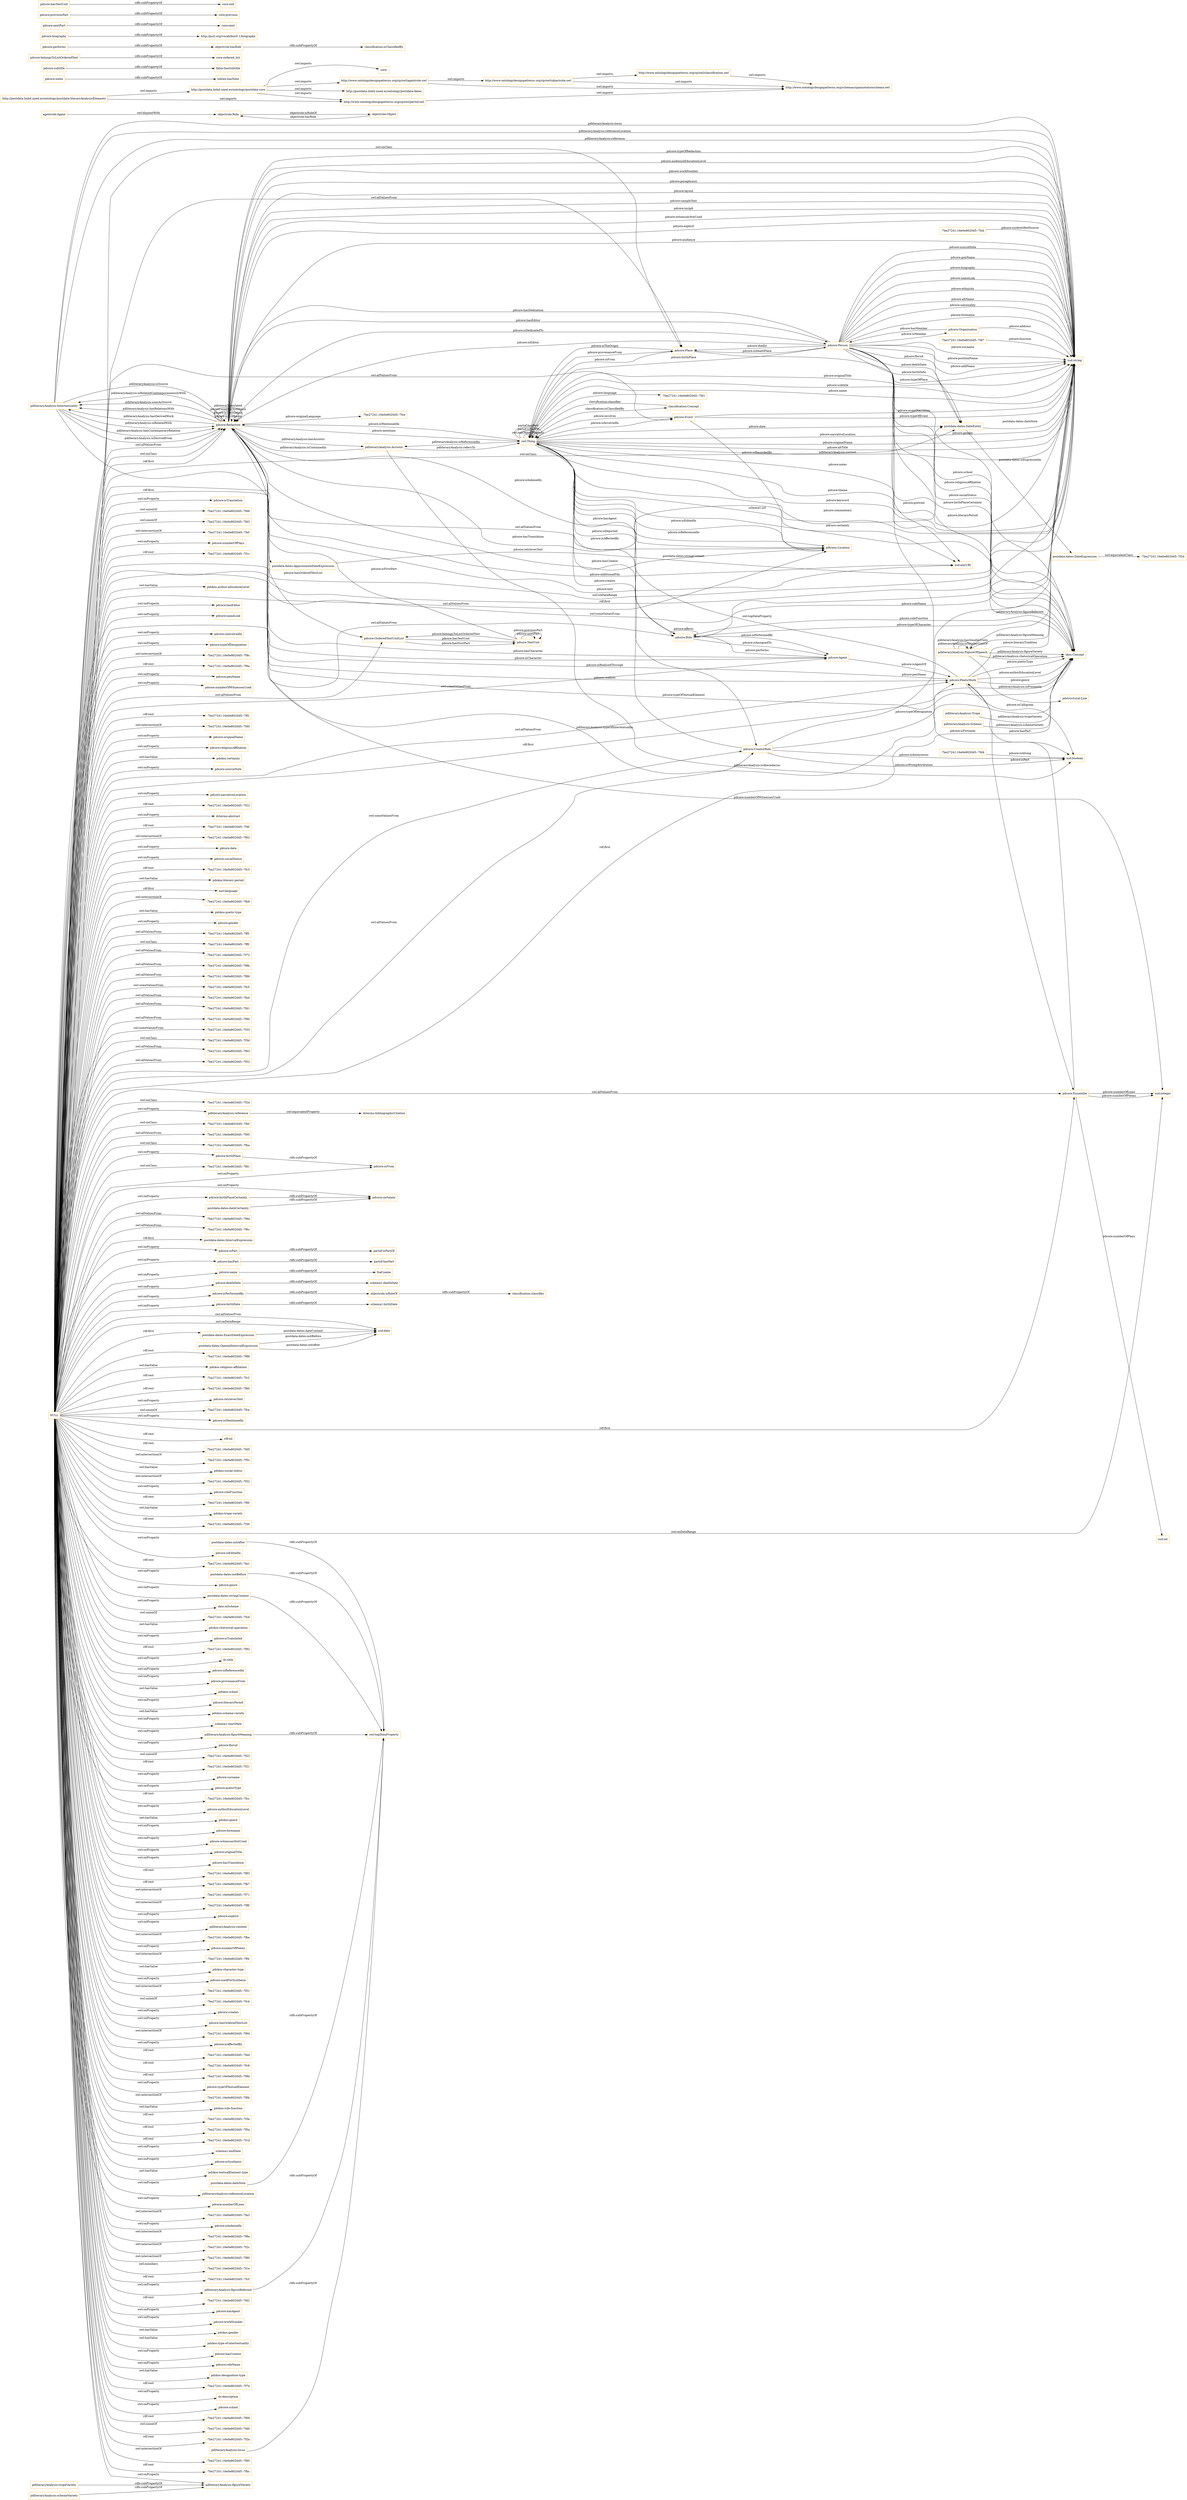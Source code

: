 digraph ar2dtool_diagram { 
rankdir=LR;
size="1501"
node [shape = rectangle, color="orange"]; "pdliteraryAnalysis:Intertextuality" "pdliteraryAnalysis:Trope" "-7be27241:16e0e8020d5:-7ff5" "pdstructural:Line" "-7be27241:16e0e8020d5:-7ff0" "pdliteraryAnalysis:Scheme" "pdliteraryAnalysis:Acrostic" "pdliteraryAnalysis:FigureOfSpeech" "pdcore:Role" "pdcore:OrderedTextUnitList" "agentrole:Agent" "pdcore:Agent" "pdcore:CreatorRole" "pdcore:Person" "-7be27241:16e0e8020d5:-7fd7" "pdcore:Organisation" "pdcore:Redaction" "-7be27241:16e0e8020d5:-7f72" "pdcore:Ensemble" "-7be27241:16e0e8020d5:-7f8b" "-7be27241:16e0e8020d5:-7f86" "-7be27241:16e0e8020d5:-7fc5" "-7be27241:16e0e8020d5:-7fa4" "-7be27241:16e0e8020d5:-7f41" "-7be27241:16e0e8020d5:-7f90" "pdcore:TextUnit" "-7be27241:16e0e8020d5:-7f33" "-7be27241:16e0e8020d5:-7f5d" "-7be27241:16e0e8020d5:-7f63" "-7be27241:16e0e8020d5:-7f52" "skos:Concept" "pdcore:Place" "postdata-dates:DateEntity" "-7be27241:16e0e8020d5:-7f2d" "-7be27241:16e0e8020d5:-7fbf" "-7be27241:16e0e8020d5:-7f95" "-7be27241:16e0e8020d5:-7fcb" "pdcore:Event" "-7be27241:16e0e8020d5:-7fba" "-7be27241:16e0e8020d5:-7fd4" "-7be27241:16e0e8020d5:-7f81" "pdtrans:Location" "pdcore:PoeticWork" "-7be27241:16e0e8020d5:-7f9d" "-7be27241:16e0e8020d5:-7f6c" "owl:Thing" "objectrole:Role" "objectrole:Object" "postdata-dates:OpenedIntervalExpression" "postdata-dates:IntervalExpression" "postdata-dates:ExactDateExpression" "postdata-dates:DateExpression" "-7be27241:16e0e8020d5:-7f24" "postdata-dates:ApproximateDateExpression" "classification:Concept" ; /*classes style*/
	"pdliteraryAnalysis:reference" -> "dcterms:bibliographicCitation" [ label = "owl:equivalentProperty" ];
	"objectrole:isRoleOf" -> "classification:classifies" [ label = "rdfs:subPropertyOf" ];
	"pdcore:birthPlace" -> "pdcore:isFrom" [ label = "rdfs:subPropertyOf" ];
	"http://www.ontologydesignpatterns.org/cp/owl/classification.owl" -> "http://www.ontologydesignpatterns.org/schemas/cpannotationschema.owl" [ label = "owl:imports" ];
	"pdcore:birthPlaceCertainty" -> "pdcore:certainty" [ label = "rdfs:subPropertyOf" ];
	"pdcore:notes" -> "bibtex:hasNote" [ label = "rdfs:subPropertyOf" ];
	"http://www.ontologydesignpatterns.org/cp/owl/agentrole.owl" -> "http://www.ontologydesignpatterns.org/cp/owl/objectrole.owl" [ label = "owl:imports" ];
	"http://www.ontologydesignpatterns.org/cp/owl/agentrole.owl" -> "http://www.ontologydesignpatterns.org/schemas/cpannotationschema.owl" [ label = "owl:imports" ];
	"pdcore:subtitle" -> "fabio:hasSubtitle" [ label = "rdfs:subPropertyOf" ];
	"pdcore:belongsToListOrderedText" -> "core:ordered_list" [ label = "rdfs:subPropertyOf" ];
	"pdliteraryAnalysis:schemeVariety" -> "pdliteraryAnalysis:figureVariety" [ label = "rdfs:subPropertyOf" ];
	"pdcore:isPart" -> "partof:isPartOf" [ label = "rdfs:subPropertyOf" ];
	"postdata-dates:dateCertainty" -> "pdcore:certainty" [ label = "rdfs:subPropertyOf" ];
	"postdata-dates:notBefore" -> "owl:topDataProperty" [ label = "rdfs:subPropertyOf" ];
	"pdcore:performs" -> "objectrole:hasRole" [ label = "rdfs:subPropertyOf" ];
	"http://www.ontologydesignpatterns.org/cp/owl/objectrole.owl" -> "http://www.ontologydesignpatterns.org/cp/owl/classification.owl" [ label = "owl:imports" ];
	"http://www.ontologydesignpatterns.org/cp/owl/objectrole.owl" -> "http://www.ontologydesignpatterns.org/schemas/cpannotationschema.owl" [ label = "owl:imports" ];
	"pdcore:biography" -> "http://purl.org/vocab/bio/0.1/biography" [ label = "rdfs:subPropertyOf" ];
	"pdcore:hasPart" -> "partof:hasPart" [ label = "rdfs:subPropertyOf" ];
	"pdcore:nextPart" -> "core:next" [ label = "rdfs:subPropertyOf" ];
	"pdliteraryAnalysis:locus" -> "owl:topDataProperty" [ label = "rdfs:subPropertyOf" ];
	"pdcore:name" -> "foaf:name" [ label = "rdfs:subPropertyOf" ];
	"postdata-dates:dateNote" -> "owl:topDataProperty" [ label = "rdfs:subPropertyOf" ];
	"http://postdata.linhd.uned.es/ontology/postdata-literaryAnalysisElements" -> "http://postdata.linhd.uned.es/ontology/postdata-core" [ label = "owl:imports" ];
	"http://postdata.linhd.uned.es/ontology/postdata-literaryAnalysisElements" -> "http://www.ontologydesignpatterns.org/cp/owl/partof.owl" [ label = "owl:imports" ];
	"postdata-dates:notAfter" -> "owl:topDataProperty" [ label = "rdfs:subPropertyOf" ];
	"pdcore:deathDate" -> "schema1:deathDate" [ label = "rdfs:subPropertyOf" ];
	"pdcore:isPerformedBy" -> "objectrole:isRoleOf" [ label = "rdfs:subPropertyOf" ];
	"pdliteraryAnalysis:figureMeaning" -> "owl:topDataProperty" [ label = "rdfs:subPropertyOf" ];
	"agentrole:Agent" -> "objectrole:Role" [ label = "owl:disjointWith" ];
	"postdata-dates:DateExpression" -> "-7be27241:16e0e8020d5:-7f24" [ label = "owl:equivalentClass" ];
	"pdliteraryAnalysis:tropeVariety" -> "pdliteraryAnalysis:figureVariety" [ label = "rdfs:subPropertyOf" ];
	"objectrole:hasRole" -> "classification:isClassifiedBy" [ label = "rdfs:subPropertyOf" ];
	"http://postdata.linhd.uned.es/ontology/postdata-core" -> "http://postdata.linhd.uned.es/ontology/postdata-dates" [ label = "owl:imports" ];
	"http://postdata.linhd.uned.es/ontology/postdata-core" -> "http://www.ontologydesignpatterns.org/cp/owl/partof.owl" [ label = "owl:imports" ];
	"http://postdata.linhd.uned.es/ontology/postdata-core" -> "http://www.ontologydesignpatterns.org/cp/owl/agentrole.owl" [ label = "owl:imports" ];
	"http://postdata.linhd.uned.es/ontology/postdata-core" -> "core:" [ label = "owl:imports" ];
	"postdata-dates:stringContent" -> "owl:topDataProperty" [ label = "rdfs:subPropertyOf" ];
	"NULL" -> "-7be27241:16e0e8020d5:-7f88" [ label = "rdf:rest" ];
	"NULL" -> "pdskos:religious-affiliation" [ label = "owl:hasValue" ];
	"NULL" -> "-7be27241:16e0e8020d5:-7fc2" [ label = "rdf:rest" ];
	"NULL" -> "pdcore:PoeticWork" [ label = "owl:allValuesFrom" ];
	"NULL" -> "-7be27241:16e0e8020d5:-7f60" [ label = "rdf:rest" ];
	"NULL" -> "pdcore:CreatorRole" [ label = "owl:someValuesFrom" ];
	"NULL" -> "-7be27241:16e0e8020d5:-7f81" [ label = "owl:onClass" ];
	"NULL" -> "pdcore:retrievesText" [ label = "owl:onProperty" ];
	"NULL" -> "-7be27241:16e0e8020d5:-7fc5" [ label = "owl:someValuesFrom" ];
	"NULL" -> "-7be27241:16e0e8020d5:-7fca" [ label = "owl:unionOf" ];
	"NULL" -> "pdcore:PoeticWork" [ label = "rdf:first" ];
	"NULL" -> "-7be27241:16e0e8020d5:-7f52" [ label = "owl:allValuesFrom" ];
	"NULL" -> "pdcore:isMentionedIn" [ label = "owl:onProperty" ];
	"NULL" -> "pdcore:birthDate" [ label = "owl:onProperty" ];
	"NULL" -> "rdf:nil" [ label = "rdf:rest" ];
	"NULL" -> "-7be27241:16e0e8020d5:-7fd5" [ label = "rdf:rest" ];
	"NULL" -> "-7be27241:16e0e8020d5:-7f5c" [ label = "owl:intersectionOf" ];
	"NULL" -> "-7be27241:16e0e8020d5:-7f72" [ label = "owl:allValuesFrom" ];
	"NULL" -> "pdskos:social-status" [ label = "owl:hasValue" ];
	"NULL" -> "pdcore:birthPlaceCertainty" [ label = "owl:onProperty" ];
	"NULL" -> "postdata-dates:IntervalExpression" [ label = "rdf:first" ];
	"NULL" -> "pdliteraryAnalysis:reference" [ label = "owl:onProperty" ];
	"NULL" -> "-7be27241:16e0e8020d5:-7fba" [ label = "owl:onClass" ];
	"NULL" -> "-7be27241:16e0e8020d5:-7f32" [ label = "owl:intersectionOf" ];
	"NULL" -> "pdcore:roleFunction" [ label = "owl:onProperty" ];
	"NULL" -> "-7be27241:16e0e8020d5:-7f6f" [ label = "rdf:rest" ];
	"NULL" -> "-7be27241:16e0e8020d5:-7ff0" [ label = "owl:onClass" ];
	"NULL" -> "pdskos:trope-variety" [ label = "owl:hasValue" ];
	"NULL" -> "-7be27241:16e0e8020d5:-7f30" [ label = "rdf:rest" ];
	"NULL" -> "xsd:date" [ label = "owl:allValuesFrom" ];
	"NULL" -> "pdcore:Role" [ label = "owl:allValuesFrom" ];
	"NULL" -> "pdcore:isEditedIn" [ label = "owl:onProperty" ];
	"NULL" -> "-7be27241:16e0e8020d5:-7fa1" [ label = "rdf:rest" ];
	"NULL" -> "pdcore:genre" [ label = "owl:onProperty" ];
	"NULL" -> "pdcore:OrderedTextUnitList" [ label = "owl:allValuesFrom" ];
	"NULL" -> "skos:inScheme" [ label = "owl:onProperty" ];
	"NULL" -> "-7be27241:16e0e8020d5:-7fcd" [ label = "owl:unionOf" ];
	"NULL" -> "pdskos:rhetorical-operation" [ label = "owl:hasValue" ];
	"NULL" -> "pdcore:CreatorRole" [ label = "owl:allValuesFrom" ];
	"NULL" -> "pdcore:isTranslated" [ label = "owl:onProperty" ];
	"NULL" -> "postdata-dates:DateEntity" [ label = "owl:onClass" ];
	"NULL" -> "-7be27241:16e0e8020d5:-7f92" [ label = "rdf:rest" ];
	"NULL" -> "pdcore:Ensemble" [ label = "owl:allValuesFrom" ];
	"NULL" -> "dc:title" [ label = "owl:onProperty" ];
	"NULL" -> "-7be27241:16e0e8020d5:-7f33" [ label = "owl:someValuesFrom" ];
	"NULL" -> "pdcore:isReferencedIn" [ label = "owl:onProperty" ];
	"NULL" -> "pdcore:Agent" [ label = "owl:someValuesFrom" ];
	"NULL" -> "postdata-dates:ExactDateExpression" [ label = "rdf:first" ];
	"NULL" -> "pdcore:provenanceFrom" [ label = "owl:onProperty" ];
	"NULL" -> "pdskos:school" [ label = "owl:hasValue" ];
	"NULL" -> "skos:Concept" [ label = "rdf:first" ];
	"NULL" -> "pdcore:literaryPeriod" [ label = "owl:onProperty" ];
	"NULL" -> "pdskos:scheme-variety" [ label = "owl:hasValue" ];
	"NULL" -> "schema1:startDate" [ label = "owl:onProperty" ];
	"NULL" -> "xsd:string" [ label = "owl:someValuesFrom" ];
	"NULL" -> "pdcore:floruit" [ label = "owl:onProperty" ];
	"NULL" -> "-7be27241:16e0e8020d5:-7f23" [ label = "owl:unionOf" ];
	"NULL" -> "-7be27241:16e0e8020d5:-7f21" [ label = "rdf:rest" ];
	"NULL" -> "xsd:string" [ label = "owl:onDataRange" ];
	"NULL" -> "pdcore:surname" [ label = "owl:onProperty" ];
	"NULL" -> "pdcore:poeticType" [ label = "owl:onProperty" ];
	"NULL" -> "-7be27241:16e0e8020d5:-7fcc" [ label = "rdf:rest" ];
	"NULL" -> "pdcore:authorEducationLevel" [ label = "owl:onProperty" ];
	"NULL" -> "pdskos:genre" [ label = "owl:hasValue" ];
	"NULL" -> "pdcore:forename" [ label = "owl:onProperty" ];
	"NULL" -> "pdcore:witnessesNotUsed" [ label = "owl:onProperty" ];
	"NULL" -> "pdcore:originalTitle" [ label = "owl:onProperty" ];
	"NULL" -> "pdcore:hasTranslation" [ label = "owl:onProperty" ];
	"NULL" -> "pdcore:name" [ label = "owl:onProperty" ];
	"NULL" -> "-7be27241:16e0e8020d5:-7f83" [ label = "rdf:rest" ];
	"NULL" -> "-7be27241:16e0e8020d5:-7fb7" [ label = "rdf:rest" ];
	"NULL" -> "pdcore:Redaction" [ label = "owl:allValuesFrom" ];
	"NULL" -> "pdcore:isPart" [ label = "owl:onProperty" ];
	"NULL" -> "-7be27241:16e0e8020d5:-7f71" [ label = "owl:intersectionOf" ];
	"NULL" -> "-7be27241:16e0e8020d5:-7f8f" [ label = "owl:intersectionOf" ];
	"NULL" -> "pdliteraryAnalysis:figureMeaning" [ label = "owl:onProperty" ];
	"NULL" -> "pdcore:explicit" [ label = "owl:onProperty" ];
	"NULL" -> "pdliteraryAnalysis:content" [ label = "owl:onProperty" ];
	"NULL" -> "-7be27241:16e0e8020d5:-7fbe" [ label = "owl:intersectionOf" ];
	"NULL" -> "pdcore:numberOfPoems" [ label = "owl:onProperty" ];
	"NULL" -> "-7be27241:16e0e8020d5:-7f95" [ label = "owl:allValuesFrom" ];
	"NULL" -> "-7be27241:16e0e8020d5:-7ff4" [ label = "owl:intersectionOf" ];
	"NULL" -> "pdskos:character-type" [ label = "owl:hasValue" ];
	"NULL" -> "pdcore:isPerformedBy" [ label = "owl:onProperty" ];
	"NULL" -> "pdcore:usedForSynthesis" [ label = "owl:onProperty" ];
	"NULL" -> "-7be27241:16e0e8020d5:-7f51" [ label = "owl:intersectionOf" ];
	"NULL" -> "-7be27241:16e0e8020d5:-7fc4" [ label = "owl:unionOf" ];
	"NULL" -> "pdcore:creates" [ label = "owl:onProperty" ];
	"NULL" -> "pdcore:hasOrderedTextList" [ label = "owl:onProperty" ];
	"NULL" -> "xsd:date" [ label = "owl:onDataRange" ];
	"NULL" -> "-7be27241:16e0e8020d5:-7ff5" [ label = "owl:allValuesFrom" ];
	"NULL" -> "-7be27241:16e0e8020d5:-7f94" [ label = "owl:intersectionOf" ];
	"NULL" -> "pdcore:isAffectedBy" [ label = "owl:onProperty" ];
	"NULL" -> "-7be27241:16e0e8020d5:-7fed" [ label = "rdf:rest" ];
	"NULL" -> "-7be27241:16e0e8020d5:-7fc9" [ label = "rdf:rest" ];
	"NULL" -> "-7be27241:16e0e8020d5:-7f8d" [ label = "rdf:rest" ];
	"NULL" -> "xsd:string" [ label = "rdf:first" ];
	"NULL" -> "pdcore:typeOfTextualElement" [ label = "owl:onProperty" ];
	"NULL" -> "-7be27241:16e0e8020d5:-7f6b" [ label = "owl:intersectionOf" ];
	"NULL" -> "pdskos:role-function" [ label = "owl:hasValue" ];
	"NULL" -> "-7be27241:16e0e8020d5:-7f3e" [ label = "rdf:rest" ];
	"NULL" -> "-7be27241:16e0e8020d5:-7f5a" [ label = "rdf:rest" ];
	"NULL" -> "-7be27241:16e0e8020d5:-7f1d" [ label = "rdf:rest" ];
	"NULL" -> "schema1:endDate" [ label = "owl:onProperty" ];
	"NULL" -> "pdcore:isSynthesis" [ label = "owl:onProperty" ];
	"NULL" -> "pdskos:textualElement-type" [ label = "owl:hasValue" ];
	"NULL" -> "pdliteraryAnalysis:referenceLocation" [ label = "owl:onProperty" ];
	"NULL" -> "pdcore:numberOfLines" [ label = "owl:onProperty" ];
	"NULL" -> "-7be27241:16e0e8020d5:-7fa3" [ label = "owl:intersectionOf" ];
	"NULL" -> "pdcore:isIndexedIn" [ label = "owl:onProperty" ];
	"NULL" -> "-7be27241:16e0e8020d5:-7f8a" [ label = "owl:intersectionOf" ];
	"NULL" -> "-7be27241:16e0e8020d5:-7f2c" [ label = "owl:intersectionOf" ];
	"NULL" -> "-7be27241:16e0e8020d5:-7f80" [ label = "owl:intersectionOf" ];
	"NULL" -> "-7be27241:16e0e8020d5:-7f1e" [ label = "owl:members" ];
	"NULL" -> "-7be27241:16e0e8020d5:-7fcf" [ label = "rdf:rest" ];
	"NULL" -> "-7be27241:16e0e8020d5:-7fd2" [ label = "rdf:rest" ];
	"NULL" -> "pdcore:hasAgent" [ label = "owl:onProperty" ];
	"NULL" -> "-7be27241:16e0e8020d5:-7f63" [ label = "owl:allValuesFrom" ];
	"NULL" -> "pdcore:workNumber" [ label = "owl:onProperty" ];
	"NULL" -> "pdskos:gender" [ label = "owl:hasValue" ];
	"NULL" -> "pdskos:type-of-intertextuality" [ label = "owl:hasValue" ];
	"NULL" -> "-7be27241:16e0e8020d5:-7f9d" [ label = "owl:allValuesFrom" ];
	"NULL" -> "pdcore:hasCreator" [ label = "owl:onProperty" ];
	"NULL" -> "pdcore:roleName" [ label = "owl:onProperty" ];
	"NULL" -> "pdskos:designation-type" [ label = "owl:hasValue" ];
	"NULL" -> "pdcore:deathDate" [ label = "owl:onProperty" ];
	"NULL" -> "-7be27241:16e0e8020d5:-7f7e" [ label = "rdf:rest" ];
	"NULL" -> "pdcore:isFrom" [ label = "owl:onProperty" ];
	"NULL" -> "dc:description" [ label = "owl:onProperty" ];
	"NULL" -> "-7be27241:16e0e8020d5:-7fbf" [ label = "owl:onClass" ];
	"NULL" -> "pdcore:Redaction" [ label = "owl:onClass" ];
	"NULL" -> "pdcore:school" [ label = "owl:onProperty" ];
	"NULL" -> "-7be27241:16e0e8020d5:-7f69" [ label = "rdf:rest" ];
	"NULL" -> "-7be27241:16e0e8020d5:-7f2d" [ label = "owl:onClass" ];
	"NULL" -> "-7be27241:16e0e8020d5:-7fd0" [ label = "owl:unionOf" ];
	"NULL" -> "xsd:integer" [ label = "owl:onDataRange" ];
	"NULL" -> "-7be27241:16e0e8020d5:-7f2a" [ label = "rdf:rest" ];
	"NULL" -> "-7be27241:16e0e8020d5:-7f85" [ label = "owl:intersectionOf" ];
	"NULL" -> "-7be27241:16e0e8020d5:-7fbc" [ label = "rdf:rest" ];
	"NULL" -> "-7be27241:16e0e8020d5:-7fa4" [ label = "owl:allValuesFrom" ];
	"NULL" -> "pdliteraryAnalysis:figureReferent" [ label = "owl:onProperty" ];
	"NULL" -> "pdcore:isTranslation" [ label = "owl:onProperty" ];
	"NULL" -> "-7be27241:16e0e8020d5:-7fd6" [ label = "owl:unionOf" ];
	"NULL" -> "-7be27241:16e0e8020d5:-7f41" [ label = "owl:allValuesFrom" ];
	"NULL" -> "-7be27241:16e0e8020d5:-7fd3" [ label = "owl:unionOf" ];
	"NULL" -> "-7be27241:16e0e8020d5:-7fef" [ label = "owl:intersectionOf" ];
	"NULL" -> "-7be27241:16e0e8020d5:-7f8b" [ label = "owl:allValuesFrom" ];
	"NULL" -> "pdcore:Place" [ label = "owl:onClass" ];
	"NULL" -> "pdcore:numberOfPlays" [ label = "owl:onProperty" ];
	"NULL" -> "-7be27241:16e0e8020d5:-7f1c" [ label = "rdf:rest" ];
	"NULL" -> "pdskos:author-educationLevel" [ label = "owl:hasValue" ];
	"NULL" -> "-7be27241:16e0e8020d5:-7f6c" [ label = "owl:allValuesFrom" ];
	"NULL" -> "pdcore:hasEditor" [ label = "owl:onProperty" ];
	"NULL" -> "pdcore:nameLink" [ label = "owl:onProperty" ];
	"NULL" -> "pdcore:Ensemble" [ label = "rdf:first" ];
	"NULL" -> "pdcore:hasPart" [ label = "owl:onProperty" ];
	"NULL" -> "pdcore:penName" [ label = "owl:onProperty" ];
	"NULL" -> "pdcore:numberOfWitnessesUsed" [ label = "owl:onProperty" ];
	"NULL" -> "pdcore:isInvolvedIn" [ label = "owl:onProperty" ];
	"NULL" -> "pdcore:typeOfDesignation" [ label = "owl:onProperty" ];
	"NULL" -> "-7be27241:16e0e8020d5:-7f9c" [ label = "owl:intersectionOf" ];
	"NULL" -> "pdtrans:Location" [ label = "owl:allValuesFrom" ];
	"NULL" -> "pdcore:Redaction" [ label = "rdf:first" ];
	"NULL" -> "-7be27241:16e0e8020d5:-7f9a" [ label = "rdf:rest" ];
	"NULL" -> "-7be27241:16e0e8020d5:-7ff2" [ label = "rdf:rest" ];
	"NULL" -> "-7be27241:16e0e8020d5:-7f90" [ label = "owl:allValuesFrom" ];
	"NULL" -> "-7be27241:16e0e8020d5:-7f40" [ label = "owl:intersectionOf" ];
	"NULL" -> "pdcore:originalName" [ label = "owl:onProperty" ];
	"NULL" -> "pdcore:religiousAffiliation" [ label = "owl:onProperty" ];
	"NULL" -> "pdskos:certainty" [ label = "owl:hasValue" ];
	"NULL" -> "pdcore:sourceNote" [ label = "owl:onProperty" ];
	"NULL" -> "-7be27241:16e0e8020d5:-7f86" [ label = "owl:allValuesFrom" ];
	"NULL" -> "pdcore:narrativeLocation" [ label = "owl:onProperty" ];
	"NULL" -> "-7be27241:16e0e8020d5:-7f22" [ label = "rdf:rest" ];
	"NULL" -> "dcterms:abstract" [ label = "owl:onProperty" ];
	"NULL" -> "-7be27241:16e0e8020d5:-7f4f" [ label = "rdf:rest" ];
	"NULL" -> "-7be27241:16e0e8020d5:-7f62" [ label = "owl:intersectionOf" ];
	"NULL" -> "pdliteraryAnalysis:figureVariety" [ label = "owl:onProperty" ];
	"NULL" -> "pdcore:certainty" [ label = "owl:onProperty" ];
	"NULL" -> "pdcore:date" [ label = "owl:onProperty" ];
	"NULL" -> "postdata-dates:ApproximateDateExpression" [ label = "rdf:first" ];
	"NULL" -> "pdcore:socialStatus" [ label = "owl:onProperty" ];
	"NULL" -> "pdcore:Place" [ label = "owl:allValuesFrom" ];
	"NULL" -> "-7be27241:16e0e8020d5:-7fc3" [ label = "rdf:rest" ];
	"NULL" -> "pdskos:literary-period" [ label = "owl:hasValue" ];
	"NULL" -> "postdata-dates:DateEntity" [ label = "owl:allValuesFrom" ];
	"NULL" -> "xsd:language" [ label = "rdf:first" ];
	"NULL" -> "-7be27241:16e0e8020d5:-7fb9" [ label = "owl:intersectionOf" ];
	"NULL" -> "postdata-dates:stringContent" [ label = "owl:onProperty" ];
	"NULL" -> "pdskos:poetic-type" [ label = "owl:hasValue" ];
	"NULL" -> "pdcore:gender" [ label = "owl:onProperty" ];
	"NULL" -> "-7be27241:16e0e8020d5:-7f5d" [ label = "owl:onClass" ];
	"NULL" -> "pdcore:Event" [ label = "owl:allValuesFrom" ];
	"NULL" -> "pdcore:birthPlace" [ label = "owl:onProperty" ];
	"pdliteraryAnalysis:figureReferent" -> "owl:topDataProperty" [ label = "rdfs:subPropertyOf" ];
	"pdcore:previousPart" -> "core:previous" [ label = "rdfs:subPropertyOf" ];
	"pdcore:hasTextUnit" -> "core:slot" [ label = "rdfs:subPropertyOf" ];
	"pdcore:birthDate" -> "schema1:birthDate" [ label = "rdfs:subPropertyOf" ];
	"http://www.ontologydesignpatterns.org/cp/owl/partof.owl" -> "http://www.ontologydesignpatterns.org/schemas/cpannotationschema.owl" [ label = "owl:imports" ];
	"pdcore:Redaction" -> "owl:Thing" [ label = "pdcore:mentions" ];
	"pdcore:Person" -> "xsd:boolean" [ label = "pdcore:isFictional" ];
	"owl:Thing" -> "pdcore:Role" [ label = "pdcore:hasAgent" ];
	"owl:Thing" -> "owl:Thing" [ label = "owl:topObjectProperty" ];
	"pdcore:Redaction" -> "pdliteraryAnalysis:Intertextuality" [ label = "pdliteraryAnalysis:isRelatedContemporaneouslyWith" ];
	"pdcore:Role" -> "pdcore:Agent" [ label = "pdcore:isPerformedBy" ];
	"pdcore:Redaction" -> "pdcore:Redaction" [ label = "pdcore:isSynthesis" ];
	"pdliteraryAnalysis:FigureOfSpeech" -> "pdliteraryAnalysis:FigureOfSpeech" [ label = "pdliteraryAnalysis:isSmallerUnitOf" ];
	"owl:Thing" -> "xsd:string" [ label = "pdcore:narrativeLocation" ];
	"pdcore:CreatorRole" -> "xsd:string" [ label = "pdcore:penName" ];
	"pdcore:Ensemble" -> "xsd:integer" [ label = "pdcore:numberOfLines" ];
	"pdcore:Redaction" -> "pdcore:Redaction" [ label = "pdcore:isTranslation" ];
	"pdcore:Redaction" -> "xsd:string" [ label = "pdcore:audienceEducationLevel" ];
	"pdcore:Event" -> "xsd:string" [ label = "pdcore:eventNarration" ];
	"owl:Thing" -> "xsd:string" [ label = "pdcore:originalName" ];
	"pdcore:Redaction" -> "xsd:string" [ label = "pdcore:workNumber" ];
	"pdcore:OrderedTextUnitList" -> "pdcore:TextUnit" [ label = "pdcore:hasTextUnit" ];
	"pdcore:Redaction" -> "pdliteraryAnalysis:Intertextuality" [ label = "pdliteraryAnalysis:usesAsSource" ];
	"pdcore:Redaction" -> "pdcore:Person" [ label = "pdcore:hasEditor" ];
	"owl:Thing" -> "pdliteraryAnalysis:Acrostic" [ label = "pdliteraryAnalysis:isReferencedIn" ];
	"pdcore:Person" -> "pdcore:Redaction" [ label = "pdcore:isEditor" ];
	"owl:Thing" -> "xsd:string" [ label = "pdcore:altTitle" ];
	"pdliteraryAnalysis:FigureOfSpeech" -> "xsd:string" [ label = "pdliteraryAnalysis:figureReferent" ];
	"pdcore:Person" -> "postdata-dates:DateEntity" [ label = "pdcore:floruit" ];
	"pdcore:Person" -> "xsd:string" [ label = "pdcore:surname" ];
	"postdata-dates:DateEntity" -> "postdata-dates:DateExpression" [ label = "postdata-dates:isExpressedAs" ];
	"pdcore:Person" -> "xsd:string" [ label = "pdcore:positionName" ];
	"pdcore:TextUnit" -> "pdcore:TextUnit" [ label = "pdcore:nextPart" ];
	"owl:Thing" -> "pdcore:Role" [ label = "pdcore:isAffectedBy" ];
	"owl:Thing" -> "pdcore:CreatorRole" [ label = "pdcore:hasCreator" ];
	"pdliteraryAnalysis:Acrostic" -> "owl:Thing" [ label = "pdliteraryAnalysis:refersTo" ];
	"classification:Concept" -> "owl:Thing" [ label = "classification:classifies" ];
	"pdcore:Redaction" -> "pdcore:Person" [ label = "pdcore:isDedicatedTo" ];
	"pdcore:Person" -> "pdcore:Redaction" [ label = "pdcore:hasDedication" ];
	"pdcore:Redaction" -> "xsd:string" [ label = "pdcore:paraphrasis" ];
	"owl:Thing" -> "pdtrans:Location" [ label = "pdcore:isEditedIn" ];
	"pdcore:Event" -> "xsd:string" [ label = "pdcore:typeOfEvent" ];
	"pdcore:TextUnit" -> "pdcore:TextUnit" [ label = "pdcore:previousPart" ];
	"postdata-dates:DateEntity" -> "xsd:string" [ label = "postdata-dates:dateNote" ];
	"owl:Thing" -> "xsd:string" [ label = "pdliteraryAnalysis:content" ];
	"pdcore:Person" -> "postdata-dates:DateEntity" [ label = "pdcore:deathDate" ];
	"pdcore:Role" -> "pdcore:Agent" [ label = "pdcore:isAssignedTo" ];
	"pdcore:Person" -> "owl:Thing" [ label = "pdcore:birthPlace" ];
	"pdcore:Role" -> "pdcore:Role" [ label = "pdcore:affects" ];
	"pdcore:Person" -> "xsd:string" [ label = "pdcore:addName" ];
	"postdata-dates:OpenedIntervalExpression" -> "xsd:date" [ label = "postdata-dates:notBefore" ];
	"pdcore:Event" -> "pdtrans:Location" [ label = "pdcore:isRecordedBy" ];
	"pdcore:Place" -> "owl:Thing" [ label = "pdcore:isTheOrigin" ];
	"pdliteraryAnalysis:Intertextuality" -> "pdcore:Redaction" [ label = "pdliteraryAnalysis:isRelatedWith" ];
	"pdcore:CreatorRole" -> "xsd:boolean" [ label = "pdcore:isAnonymous" ];
	"pdcore:Redaction" -> "pdcore:Agent" [ label = "pdcore:hasCharacter" ];
	"pdliteraryAnalysis:Intertextuality" -> "pdcore:Redaction" [ label = "pdliteraryAnalysis:hasContemporaryRelation" ];
	"pdcore:Redaction" -> "xsd:anyURI" [ label = "pdcore:text" ];
	"pdcore:Redaction" -> "xsd:string" [ label = "pdcore:layout" ];
	"pdcore:Redaction" -> "xsd:anyURI" [ label = "pdcore:additionalFile" ];
	"pdcore:PoeticWork" -> "xsd:boolean" [ label = "pdcore:isCalligram" ];
	"pdliteraryAnalysis:Intertextuality" -> "pdcore:Redaction" [ label = "pdliteraryAnalysis:isDerivedFrom" ];
	"pdliteraryAnalysis:Intertextuality" -> "xsd:string" [ label = "pdliteraryAnalysis:locus" ];
	"pdcore:Redaction" -> "skos:Concept" [ label = "pdcore:typeOfTextualElement" ];
	"pdliteraryAnalysis:Trope" -> "skos:Concept" [ label = "pdliteraryAnalysis:tropeVariety" ];
	"owl:Thing" -> "pdcore:Event" [ label = "pdcore:isInvolvedIn" ];
	"pdcore:Redaction" -> "pdcore:PoeticWork" [ label = "pdcore:realises" ];
	"pdcore:PoeticWork" -> "pdcore:Redaction" [ label = "pdcore:isRealisedThrough" ];
	"pdcore:Person" -> "skos:Concept" [ label = "pdcore:religiousAffiliation" ];
	"owl:Thing" -> "xsd:string" [ label = "pdcore:notes" ];
	"pdcore:Person" -> "xsd:string" [ label = "pdcore:sourceNote" ];
	"pdcore:Redaction" -> "xsd:string" [ label = "pdcore:sampleText" ];
	"pdcore:Redaction" -> "xsd:string" [ label = "pdcore:incipit" ];
	"pdcore:Person" -> "postdata-dates:DateEntity" [ label = "pdcore:birthDate" ];
	"pdcore:Person" -> "skos:Concept" [ label = "pdcore:birthPlaceCertainty" ];
	"pdcore:Person" -> "skos:Concept" [ label = "pdcore:literaryPeriod" ];
	"pdcore:Ensemble" -> "pdcore:PoeticWork" [ label = "pdcore:hasPart" ];
	"postdata-dates:ExactDateExpression" -> "xsd:date" [ label = "postdata-dates:dateContent" ];
	"pdcore:PoeticWork" -> "owl:Thing" [ label = "owl:topDataProperty" ];
	"pdcore:Person" -> "xsd:string" [ label = "pdcore:genName" ];
	"pdcore:TextUnit" -> "pdcore:Redaction" [ label = "pdcore:isFirstPart" ];
	"pdcore:Redaction" -> "pdcore:Redaction" [ label = "pdcore:usedForSynthesis" ];
	"pdcore:Redaction" -> "pdliteraryAnalysis:Intertextuality" [ label = "pdliteraryAnalysis:hasRelationsWith" ];
	"pdcore:Person" -> "xsd:string" [ label = "pdcore:biography" ];
	"pdcore:CreatorRole" -> "skos:Concept" [ label = "pdcore:typeOfDesignation" ];
	"owl:Thing" -> "skos:Concept" [ label = "pdcore:certainty" ];
	"pdcore:PoeticWork" -> "pdcore:Ensemble" [ label = "pdcore:isPart" ];
	"pdcore:TextUnit" -> "pdcore:OrderedTextUnitList" [ label = "pdcore:belongsToListOrderedText" ];
	"pdcore:Person" -> "skos:Concept" [ label = "pdcore:school" ];
	"pdcore:Redaction" -> "pdcore:Redaction" [ label = "pdcore:isTranslated" ];
	"owl:Thing" -> "xsd:anyURI" [ label = "schema1:url" ];
	"owl:Thing" -> "pdtrans:Location" [ label = "pdcore:isReferencedIn" ];
	"pdcore:PoeticWork" -> "xsd:string" [ label = "pdcore:literaryTradition" ];
	"postdata-dates:ApproximateDateExpression" -> "xsd:string" [ label = "postdata-dates:stringContent" ];
	"pdcore:Person" -> "pdcore:Place" [ label = "pdcore:diedIn" ];
	"-7be27241:16e0e8020d5:-7fcb" -> "xsd:string" [ label = "pdcore:unidentifiedSource" ];
	"pdcore:CreatorRole" -> "owl:Thing" [ label = "pdcore:creates" ];
	"pdliteraryAnalysis:Intertextuality" -> "pdcore:Redaction" [ label = "pdliteraryAnalysis:isSource" ];
	"owl:Thing" -> "xsd:string" [ label = "pdcore:theme" ];
	"pdliteraryAnalysis:FigureOfSpeech" -> "pdstructural:Line" [ label = "pdliteraryAnalysis:isPresentIn" ];
	"pdliteraryAnalysis:FigureOfSpeech" -> "xsd:string" [ label = "pdliteraryAnalysis:figureMeaning" ];
	"pdcore:Event" -> "owl:Thing" [ label = "pdcore:involves" ];
	"pdliteraryAnalysis:FigureOfSpeech" -> "skos:Concept" [ label = "pdliteraryAnalysis:figureVariety" ];
	"postdata-dates:OpenedIntervalExpression" -> "xsd:date" [ label = "postdata-dates:notAfter" ];
	"pdcore:Role" -> "skos:Concept" [ label = "pdcore:roleFunction" ];
	"pdcore:PoeticWork" -> "skos:Concept" [ label = "pdcore:poeticType" ];
	"pdcore:Place" -> "xsd:string" [ label = "pdcore:typeOfPlace" ];
	"pdliteraryAnalysis:Intertextuality" -> "xsd:string" [ label = "pdliteraryAnalysis:referenceLocation" ];
	"pdcore:Person" -> "xsd:string" [ label = "pdcore:nameLink" ];
	"owl:Thing" -> "pdcore:Place" [ label = "pdcore:provenanceFrom" ];
	"pdcore:Redaction" -> "pdliteraryAnalysis:Intertextuality" [ label = "pdliteraryAnalysis:hasDerivedWork" ];
	"pdcore:Ensemble" -> "xsd:int" [ label = "pdcore:numberOfPlays" ];
	"owl:Thing" -> "xsd:string" [ label = "pdcore:keyword" ];
	"pdcore:Person" -> "xsd:string" [ label = "pdcore:ethnicity" ];
	"pdcore:Redaction" -> "pdtrans:Location" [ label = "pdcore:isIndexedIn" ];
	"-7be27241:16e0e8020d5:-7fd4" -> "xsd:boolean" [ label = "pdcore:isASong" ];
	"pdcore:Person" -> "xsd:string" [ label = "pdcore:altName" ];
	"pdcore:Agent" -> "pdcore:Role" [ label = "pdcore:performs" ];
	"owl:Thing" -> "xsd:string" [ label = "pdcore:commentary" ];
	"owl:Thing" -> "xsd:string" [ label = "pdcore:originalTitle" ];
	"pdcore:Redaction" -> "pdliteraryAnalysis:Acrostic" [ label = "pdliteraryAnalysis:hasAcrostic" ];
	"owl:Thing" -> "classification:Concept" [ label = "classification:isClassifiedBy" ];
	"pdcore:Person" -> "skos:Concept" [ label = "pdcore:socialStatus" ];
	"owl:Thing" -> "owl:Thing" [ label = "partof:isPartOf" ];
	"pdcore:Redaction" -> "pdcore:OrderedTextUnitList" [ label = "pdcore:hasOrderedTextList" ];
	"pdcore:Agent" -> "pdcore:Redaction" [ label = "pdcore:isCharacter" ];
	"pdliteraryAnalysis:Scheme" -> "skos:Concept" [ label = "pdliteraryAnalysis:schemeVariety" ];
	"-7be27241:16e0e8020d5:-7fd7" -> "xsd:string" [ label = "pdcore:function" ];
	"pdcore:PoeticWork" -> "skos:Concept" [ label = "pdcore:authorEducationLevel" ];
	"owl:Thing" -> "pdcore:Place" [ label = "pdcore:isFrom" ];
	"pdcore:Redaction" -> "pdtrans:Location" [ label = "pdcore:hasTranslation" ];
	"pdcore:CreatorRole" -> "xsd:boolean" [ label = "pdcore:isWrongAttribution" ];
	"pdcore:Redaction" -> "xsd:string" [ label = "pdcore:witnessesNotUsed" ];
	"pdcore:Role" -> "xsd:string" [ label = "pdcore:roleName" ];
	"pdcore:Role" -> "owl:Thing" [ label = "pdcore:isDepicted" ];
	"owl:Thing" -> "postdata-dates:DateEntity" [ label = "pdcore:date" ];
	"pdliteraryAnalysis:Acrostic" -> "pdcore:Redaction" [ label = "pdliteraryAnalysis:isContainedIn" ];
	"objectrole:Object" -> "objectrole:Role" [ label = "objectrole:hasRole" ];
	"pdcore:Person" -> "xsd:string" [ label = "pdcore:nationality" ];
	"pdliteraryAnalysis:Intertextuality" -> "xsd:string" [ label = "pdliteraryAnalysis:reference" ];
	"owl:Thing" -> "pdcore:Redaction" [ label = "pdcore:isMentionedIn" ];
	"pdcore:OrderedTextUnitList" -> "pdcore:TextUnit" [ label = "pdcore:hasFirstPart" ];
	"pdcore:Person" -> "pdcore:Organisation" [ label = "pdcore:isMember" ];
	"pdcore:Person" -> "xsd:anyURI" [ label = "pdcore:portrait" ];
	"pdcore:Role" -> "skos:Concept" [ label = "pdcore:typeOfCharacter" ];
	"pdcore:Organisation" -> "xsd:string" [ label = "pdcore:address" ];
	"pdcore:Organisation" -> "pdcore:Person" [ label = "pdcore:hasMember" ];
	"pdcore:Redaction" -> "xsd:string" [ label = "pdcore:explicit" ];
	"owl:Thing" -> "xsd:string" [ label = "pdcore:subtitle" ];
	"pdcore:Agent" -> "pdcore:PoeticWork" [ label = "pdcore:isAgentOf" ];
	"pdcore:Redaction" -> "pdtrans:Location" [ label = "pdcore:retrievesText" ];
	"pdcore:Person" -> "skos:Concept" [ label = "pdcore:gender" ];
	"pdcore:PoeticWork" -> "skos:Concept" [ label = "pdcore:genre" ];
	"owl:Thing" -> "xsd:string" [ label = "pdcore:name" ];
	"pdliteraryAnalysis:Acrostic" -> "xsd:boolean" [ label = "pdliteraryAnalysis:isAbecedarius" ];
	"pdcore:Person" -> "xsd:string" [ label = "pdcore:forename" ];
	"pdcore:Ensemble" -> "xsd:integer" [ label = "pdcore:numberOfPoems" ];
	"pdcore:Redaction" -> "xsd:string" [ label = "pdcore:audience" ];
	"pdcore:Redaction" -> "xsd:string" [ label = "pdcore:typeOfRedaction" ];
	"pdcore:Redaction" -> "xsd:integer" [ label = "pdcore:numberOfWitnessesUsed" ];
	"pdcore:Redaction" -> "-7be27241:16e0e8020d5:-7fce" [ label = "pdcore:originalLanguage" ];
	"pdliteraryAnalysis:Intertextuality" -> "skos:Concept" [ label = "pdliteraryAnalysis:typeOfIntertextuality" ];
	"owl:Thing" -> "owl:Thing" [ label = "partof:hasPart" ];
	"pdcore:Place" -> "pdcore:Person" [ label = "pdcore:isDeathPlace" ];
	"owl:Thing" -> "-7be27241:16e0e8020d5:-7fd1" [ label = "pdcore:language" ];
	"objectrole:Role" -> "objectrole:Object" [ label = "objectrole:isRoleOf" ];
	"pdliteraryAnalysis:FigureOfSpeech" -> "pdliteraryAnalysis:FigureOfSpeech" [ label = "pdliteraryAnalysis:hasSmallerUnits" ];
	"pdliteraryAnalysis:FigureOfSpeech" -> "skos:Concept" [ label = "pdliteraryAnalysis:rhetoricalOperation" ];

}
